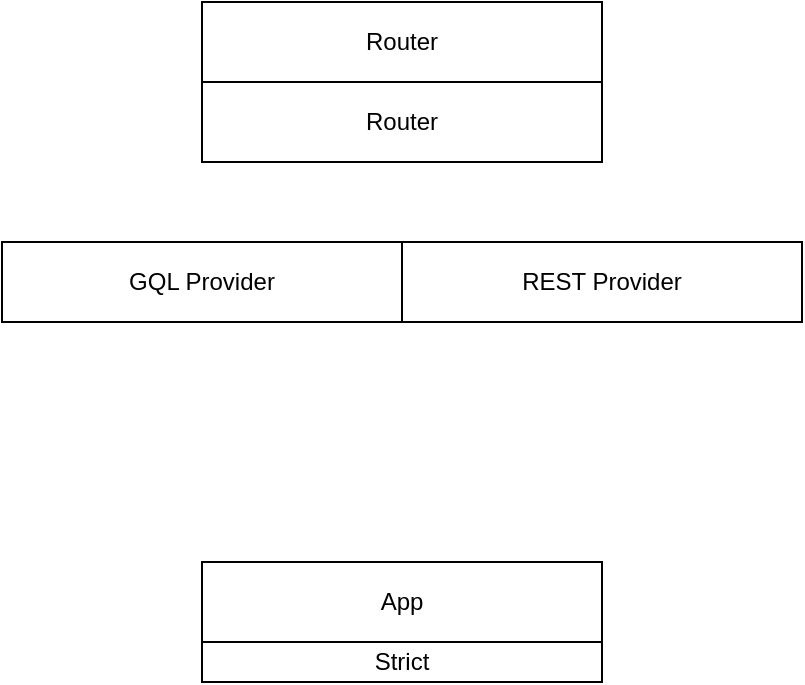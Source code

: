 <mxfile>
    <diagram id="baMGKt9CZxCb-NhH138U" name="Page-1">
        <mxGraphModel dx="1345" dy="779" grid="1" gridSize="10" guides="1" tooltips="1" connect="1" arrows="1" fold="1" page="1" pageScale="1" pageWidth="850" pageHeight="1100" math="0" shadow="0">
            <root>
                <mxCell id="0"/>
                <mxCell id="1" parent="0"/>
                <mxCell id="2" value="App" style="rounded=0;whiteSpace=wrap;html=1;" vertex="1" parent="1">
                    <mxGeometry x="320" y="560" width="200" height="40" as="geometry"/>
                </mxCell>
                <mxCell id="3" value="Strict" style="rounded=0;whiteSpace=wrap;html=1;" vertex="1" parent="1">
                    <mxGeometry x="320" y="600" width="200" height="20" as="geometry"/>
                </mxCell>
                <mxCell id="4" value="Router" style="rounded=0;whiteSpace=wrap;html=1;" vertex="1" parent="1">
                    <mxGeometry x="320" y="280" width="200" height="40" as="geometry"/>
                </mxCell>
                <mxCell id="5" value="GQL Provider" style="rounded=0;whiteSpace=wrap;html=1;" vertex="1" parent="1">
                    <mxGeometry x="220" y="400" width="200" height="40" as="geometry"/>
                </mxCell>
                <mxCell id="6" value="REST Provider" style="rounded=0;whiteSpace=wrap;html=1;" vertex="1" parent="1">
                    <mxGeometry x="420" y="400" width="200" height="40" as="geometry"/>
                </mxCell>
                <mxCell id="7" value="Router" style="rounded=0;whiteSpace=wrap;html=1;" vertex="1" parent="1">
                    <mxGeometry x="320" y="320" width="200" height="40" as="geometry"/>
                </mxCell>
            </root>
        </mxGraphModel>
    </diagram>
</mxfile>
